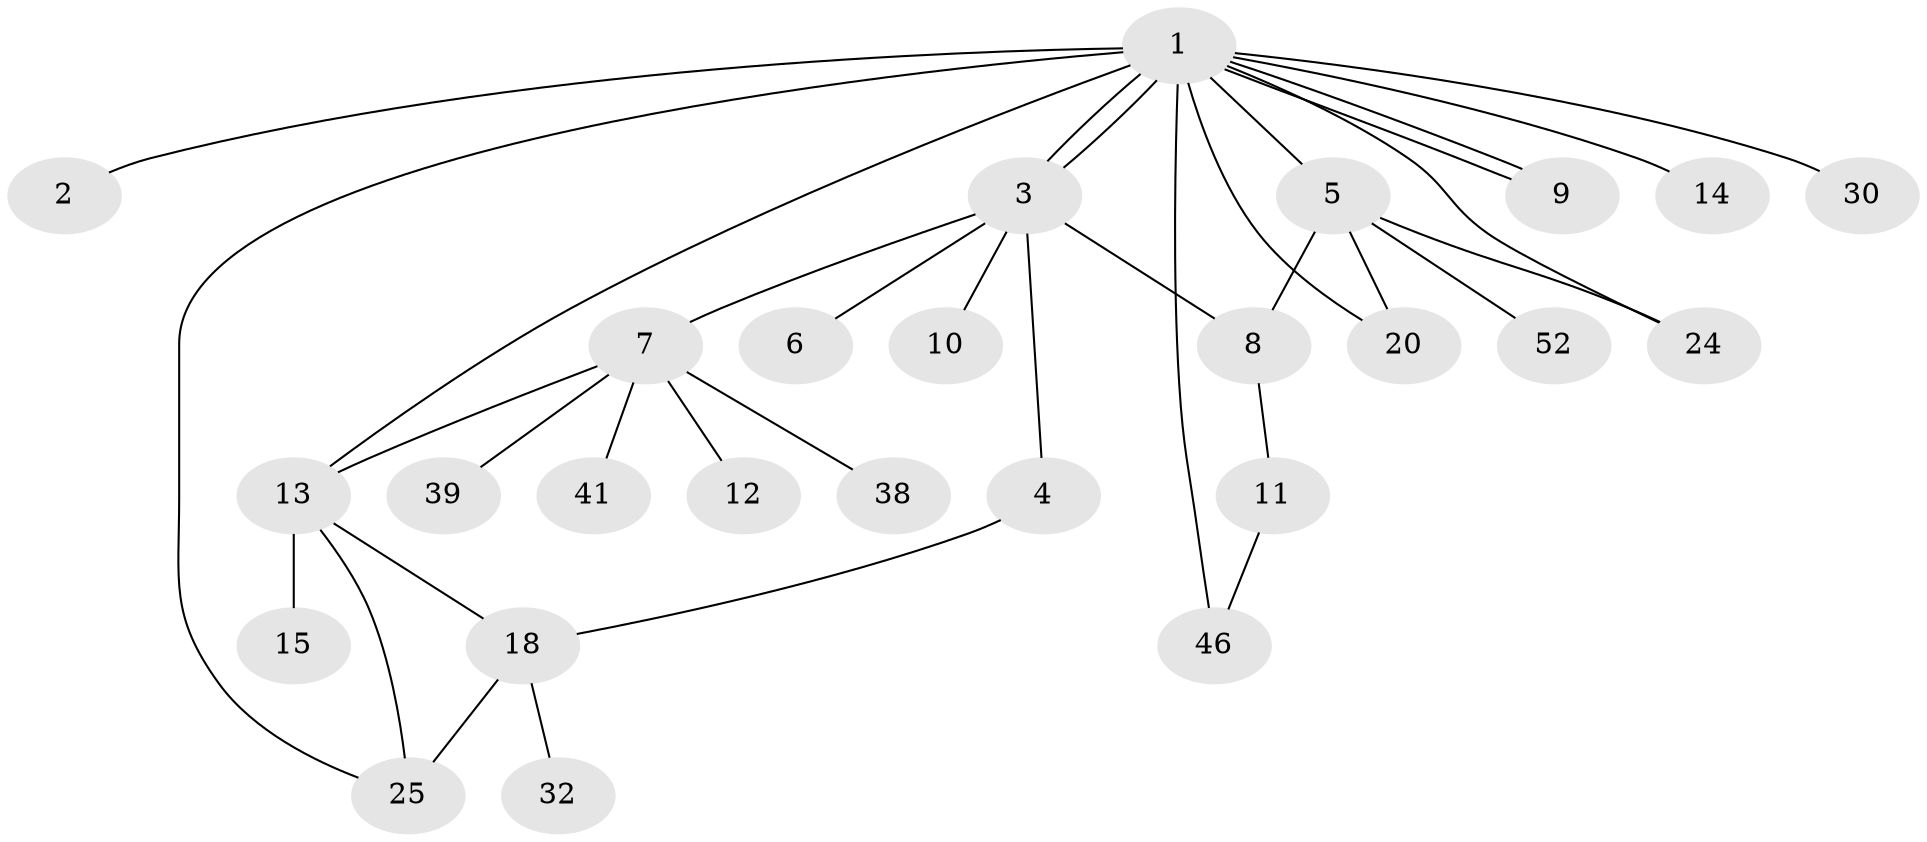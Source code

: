 // original degree distribution, {16: 0.018867924528301886, 1: 0.4339622641509434, 13: 0.018867924528301886, 2: 0.3018867924528302, 5: 0.03773584905660377, 3: 0.07547169811320754, 10: 0.018867924528301886, 6: 0.03773584905660377, 4: 0.05660377358490566}
// Generated by graph-tools (version 1.1) at 2025/14/03/09/25 04:14:32]
// undirected, 26 vertices, 35 edges
graph export_dot {
graph [start="1"]
  node [color=gray90,style=filled];
  1;
  2;
  3 [super="+34+22+33+37+23+16"];
  4;
  5;
  6;
  7 [super="+17"];
  8;
  9;
  10;
  11;
  12;
  13 [super="+26+36+47+42+29"];
  14 [super="+45"];
  15;
  18 [super="+19"];
  20 [super="+21"];
  24 [super="+50"];
  25 [super="+40+35"];
  30;
  32;
  38;
  39;
  41;
  46;
  52;
  1 -- 2;
  1 -- 3 [weight=3];
  1 -- 3;
  1 -- 5;
  1 -- 9;
  1 -- 9;
  1 -- 13;
  1 -- 14;
  1 -- 24 [weight=2];
  1 -- 25;
  1 -- 30;
  1 -- 46;
  1 -- 20;
  3 -- 4;
  3 -- 6;
  3 -- 7 [weight=2];
  3 -- 8;
  3 -- 10;
  4 -- 18;
  5 -- 8;
  5 -- 20;
  5 -- 52;
  5 -- 24;
  7 -- 12;
  7 -- 39;
  7 -- 38;
  7 -- 41;
  7 -- 13;
  8 -- 11;
  11 -- 46;
  13 -- 15;
  13 -- 25;
  13 -- 18 [weight=2];
  18 -- 32;
  18 -- 25 [weight=2];
}
